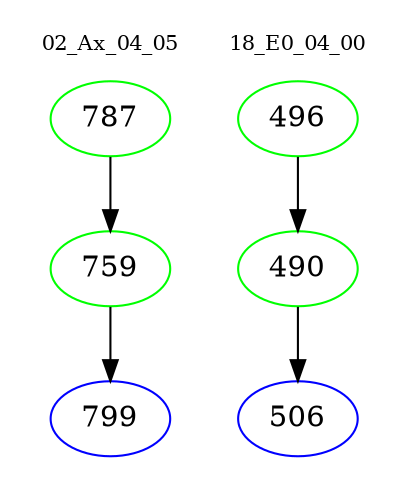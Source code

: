digraph{
subgraph cluster_0 {
color = white
label = "02_Ax_04_05";
fontsize=10;
T0_787 [label="787", color="green"]
T0_787 -> T0_759 [color="black"]
T0_759 [label="759", color="green"]
T0_759 -> T0_799 [color="black"]
T0_799 [label="799", color="blue"]
}
subgraph cluster_1 {
color = white
label = "18_E0_04_00";
fontsize=10;
T1_496 [label="496", color="green"]
T1_496 -> T1_490 [color="black"]
T1_490 [label="490", color="green"]
T1_490 -> T1_506 [color="black"]
T1_506 [label="506", color="blue"]
}
}
